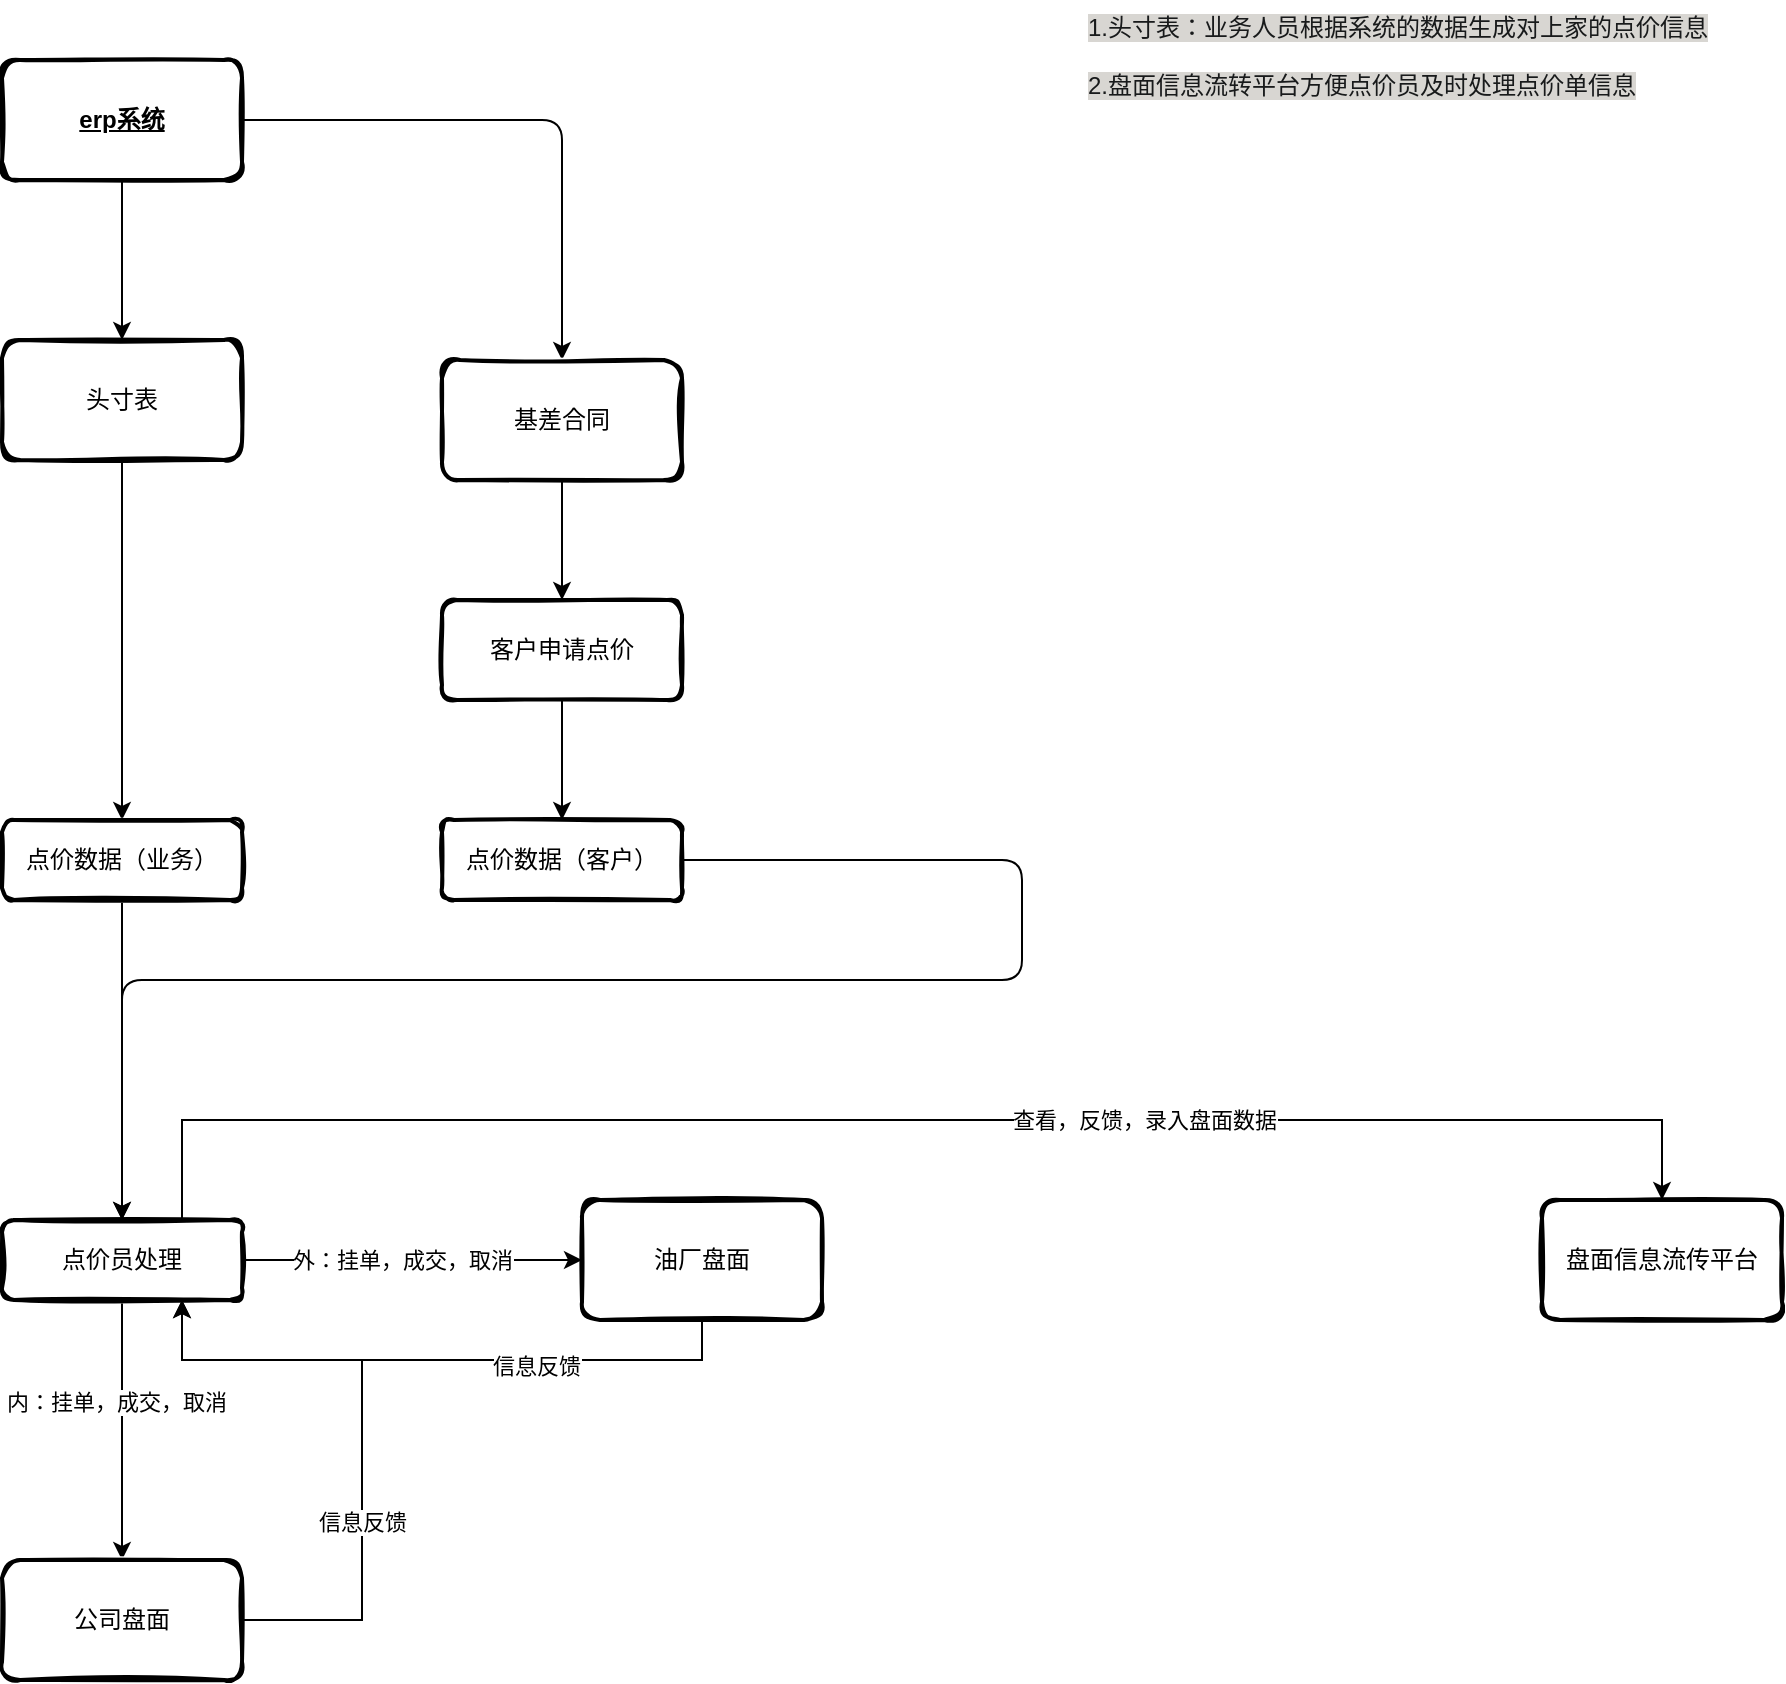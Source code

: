 <mxfile version="14.2.4" type="github">
  <diagram id="lXcrfVVGrMA9aEeiEGAd" name="Page-1">
    <mxGraphModel dx="1422" dy="716" grid="1" gridSize="10" guides="1" tooltips="1" connect="1" arrows="1" fold="1" page="1" pageScale="1" pageWidth="827" pageHeight="1169" math="0" shadow="0">
      <root>
        <mxCell id="0" />
        <mxCell id="1" parent="0" />
        <mxCell id="QCMrL3q-_LH4yGfjp8Oc-3" style="edgeStyle=orthogonalEdgeStyle;curved=0;rounded=1;sketch=0;orthogonalLoop=1;jettySize=auto;html=1;entryX=0.5;entryY=0;entryDx=0;entryDy=0;" parent="1" source="QCMrL3q-_LH4yGfjp8Oc-1" edge="1" target="QCMrL3q-_LH4yGfjp8Oc-4">
          <mxGeometry relative="1" as="geometry">
            <mxPoint x="220" y="490" as="targetPoint" />
          </mxGeometry>
        </mxCell>
        <mxCell id="QCMrL3q-_LH4yGfjp8Oc-22" style="edgeStyle=orthogonalEdgeStyle;curved=0;rounded=1;sketch=0;orthogonalLoop=1;jettySize=auto;html=1;entryX=0.5;entryY=0;entryDx=0;entryDy=0;" parent="1" source="QCMrL3q-_LH4yGfjp8Oc-1" target="QCMrL3q-_LH4yGfjp8Oc-20" edge="1">
          <mxGeometry relative="1" as="geometry" />
        </mxCell>
        <mxCell id="QCMrL3q-_LH4yGfjp8Oc-1" value="&lt;b&gt;&lt;u&gt;&lt;font color=&quot;#000000&quot;&gt;erp系统&lt;/font&gt;&lt;/u&gt;&lt;/b&gt;" style="rounded=1;whiteSpace=wrap;html=1;strokeWidth=2;fillWeight=4;hachureGap=8;hachureAngle=45;sketch=1;" parent="1" vertex="1">
          <mxGeometry x="160" y="210" width="120" height="60" as="geometry" />
        </mxCell>
        <mxCell id="QCMrL3q-_LH4yGfjp8Oc-13" style="edgeStyle=orthogonalEdgeStyle;curved=0;rounded=1;sketch=0;orthogonalLoop=1;jettySize=auto;html=1;entryX=0.5;entryY=0;entryDx=0;entryDy=0;" parent="1" source="QCMrL3q-_LH4yGfjp8Oc-4" target="QCMrL3q-_LH4yGfjp8Oc-7" edge="1">
          <mxGeometry relative="1" as="geometry" />
        </mxCell>
        <mxCell id="QCMrL3q-_LH4yGfjp8Oc-4" value="头寸表" style="rounded=1;whiteSpace=wrap;html=1;strokeWidth=2;fillWeight=4;hachureGap=8;hachureAngle=45;sketch=1;" parent="1" vertex="1">
          <mxGeometry x="160" y="350" width="120" height="60" as="geometry" />
        </mxCell>
        <mxCell id="QCMrL3q-_LH4yGfjp8Oc-14" style="edgeStyle=orthogonalEdgeStyle;curved=0;rounded=1;sketch=0;orthogonalLoop=1;jettySize=auto;html=1;entryX=0.5;entryY=0;entryDx=0;entryDy=0;" parent="1" source="QCMrL3q-_LH4yGfjp8Oc-7" target="QCMrL3q-_LH4yGfjp8Oc-10" edge="1">
          <mxGeometry relative="1" as="geometry" />
        </mxCell>
        <mxCell id="QCMrL3q-_LH4yGfjp8Oc-7" value="点价数据（业务）" style="rounded=1;whiteSpace=wrap;html=1;strokeWidth=2;fillWeight=4;hachureGap=8;hachureAngle=45;sketch=1;" parent="1" vertex="1">
          <mxGeometry x="160" y="590" width="120" height="40" as="geometry" />
        </mxCell>
        <mxCell id="onFKZqTKDnlbbtL8t5uv-3" style="edgeStyle=orthogonalEdgeStyle;rounded=0;orthogonalLoop=1;jettySize=auto;html=1;entryX=0.5;entryY=0;entryDx=0;entryDy=0;" edge="1" parent="1" source="QCMrL3q-_LH4yGfjp8Oc-10" target="QCMrL3q-_LH4yGfjp8Oc-29">
          <mxGeometry relative="1" as="geometry">
            <Array as="points">
              <mxPoint x="250" y="740" />
              <mxPoint x="990" y="740" />
            </Array>
          </mxGeometry>
        </mxCell>
        <mxCell id="onFKZqTKDnlbbtL8t5uv-4" value="查看，反馈，录入盘面数据" style="edgeLabel;html=1;align=center;verticalAlign=middle;resizable=0;points=[];" vertex="1" connectable="0" parent="onFKZqTKDnlbbtL8t5uv-3">
          <mxGeometry x="0.076" relative="1" as="geometry">
            <mxPoint x="84" as="offset" />
          </mxGeometry>
        </mxCell>
        <mxCell id="onFKZqTKDnlbbtL8t5uv-10" style="edgeStyle=orthogonalEdgeStyle;rounded=0;orthogonalLoop=1;jettySize=auto;html=1;" edge="1" parent="1" source="QCMrL3q-_LH4yGfjp8Oc-10" target="QCMrL3q-_LH4yGfjp8Oc-12">
          <mxGeometry relative="1" as="geometry" />
        </mxCell>
        <mxCell id="onFKZqTKDnlbbtL8t5uv-11" value="外：挂单，成交，取消" style="edgeLabel;html=1;align=center;verticalAlign=middle;resizable=0;points=[];" vertex="1" connectable="0" parent="onFKZqTKDnlbbtL8t5uv-10">
          <mxGeometry x="-0.235" y="1" relative="1" as="geometry">
            <mxPoint x="15" y="1" as="offset" />
          </mxGeometry>
        </mxCell>
        <mxCell id="onFKZqTKDnlbbtL8t5uv-14" style="edgeStyle=orthogonalEdgeStyle;rounded=0;orthogonalLoop=1;jettySize=auto;html=1;entryX=0.5;entryY=0;entryDx=0;entryDy=0;" edge="1" parent="1" source="QCMrL3q-_LH4yGfjp8Oc-10" target="QCMrL3q-_LH4yGfjp8Oc-16">
          <mxGeometry relative="1" as="geometry" />
        </mxCell>
        <mxCell id="onFKZqTKDnlbbtL8t5uv-15" value="内：挂单，成交，取消" style="edgeLabel;html=1;align=center;verticalAlign=middle;resizable=0;points=[];" vertex="1" connectable="0" parent="onFKZqTKDnlbbtL8t5uv-14">
          <mxGeometry x="-0.215" y="-3" relative="1" as="geometry">
            <mxPoint as="offset" />
          </mxGeometry>
        </mxCell>
        <mxCell id="QCMrL3q-_LH4yGfjp8Oc-10" value="点价员处理" style="rounded=1;whiteSpace=wrap;html=1;strokeWidth=2;fillWeight=4;hachureGap=8;hachureAngle=45;sketch=1;" parent="1" vertex="1">
          <mxGeometry x="160" y="790" width="120" height="40" as="geometry" />
        </mxCell>
        <mxCell id="onFKZqTKDnlbbtL8t5uv-21" style="edgeStyle=orthogonalEdgeStyle;rounded=0;orthogonalLoop=1;jettySize=auto;html=1;entryX=0.75;entryY=1;entryDx=0;entryDy=0;" edge="1" parent="1" source="QCMrL3q-_LH4yGfjp8Oc-12" target="QCMrL3q-_LH4yGfjp8Oc-10">
          <mxGeometry relative="1" as="geometry">
            <Array as="points">
              <mxPoint x="510" y="860" />
              <mxPoint x="250" y="860" />
            </Array>
          </mxGeometry>
        </mxCell>
        <mxCell id="onFKZqTKDnlbbtL8t5uv-24" value="信息反馈" style="edgeLabel;html=1;align=center;verticalAlign=middle;resizable=0;points=[];" vertex="1" connectable="0" parent="onFKZqTKDnlbbtL8t5uv-21">
          <mxGeometry x="-0.336" y="3" relative="1" as="geometry">
            <mxPoint as="offset" />
          </mxGeometry>
        </mxCell>
        <mxCell id="QCMrL3q-_LH4yGfjp8Oc-12" value="油厂盘面" style="rounded=1;whiteSpace=wrap;html=1;strokeWidth=2;fillWeight=4;hachureGap=8;hachureAngle=45;sketch=1;" parent="1" vertex="1">
          <mxGeometry x="450" y="780" width="120" height="60" as="geometry" />
        </mxCell>
        <mxCell id="onFKZqTKDnlbbtL8t5uv-22" style="edgeStyle=orthogonalEdgeStyle;rounded=0;orthogonalLoop=1;jettySize=auto;html=1;entryX=0.75;entryY=1;entryDx=0;entryDy=0;" edge="1" parent="1" source="QCMrL3q-_LH4yGfjp8Oc-16" target="QCMrL3q-_LH4yGfjp8Oc-10">
          <mxGeometry relative="1" as="geometry">
            <Array as="points">
              <mxPoint x="340" y="990" />
              <mxPoint x="340" y="860" />
              <mxPoint x="250" y="860" />
            </Array>
          </mxGeometry>
        </mxCell>
        <mxCell id="onFKZqTKDnlbbtL8t5uv-23" value="信息反馈" style="edgeLabel;html=1;align=center;verticalAlign=middle;resizable=0;points=[];" vertex="1" connectable="0" parent="onFKZqTKDnlbbtL8t5uv-22">
          <mxGeometry x="-0.297" relative="1" as="geometry">
            <mxPoint as="offset" />
          </mxGeometry>
        </mxCell>
        <mxCell id="QCMrL3q-_LH4yGfjp8Oc-16" value="公司盘面" style="rounded=1;whiteSpace=wrap;html=1;strokeWidth=2;fillWeight=4;hachureGap=8;hachureAngle=45;sketch=1;" parent="1" vertex="1">
          <mxGeometry x="160" y="960" width="120" height="60" as="geometry" />
        </mxCell>
        <mxCell id="QCMrL3q-_LH4yGfjp8Oc-23" style="edgeStyle=orthogonalEdgeStyle;curved=0;rounded=1;sketch=0;orthogonalLoop=1;jettySize=auto;html=1;" parent="1" source="QCMrL3q-_LH4yGfjp8Oc-20" target="QCMrL3q-_LH4yGfjp8Oc-24" edge="1">
          <mxGeometry relative="1" as="geometry">
            <mxPoint x="650" y="220" as="targetPoint" />
          </mxGeometry>
        </mxCell>
        <mxCell id="QCMrL3q-_LH4yGfjp8Oc-20" value="基差合同" style="rounded=1;whiteSpace=wrap;html=1;strokeWidth=2;fillWeight=4;hachureGap=8;hachureAngle=45;sketch=1;" parent="1" vertex="1">
          <mxGeometry x="380" y="360" width="120" height="60" as="geometry" />
        </mxCell>
        <mxCell id="onFKZqTKDnlbbtL8t5uv-6" style="edgeStyle=orthogonalEdgeStyle;rounded=0;orthogonalLoop=1;jettySize=auto;html=1;entryX=0.5;entryY=0;entryDx=0;entryDy=0;" edge="1" parent="1" source="QCMrL3q-_LH4yGfjp8Oc-24" target="QCMrL3q-_LH4yGfjp8Oc-26">
          <mxGeometry relative="1" as="geometry" />
        </mxCell>
        <mxCell id="QCMrL3q-_LH4yGfjp8Oc-24" value="客户申请点价" style="rounded=1;whiteSpace=wrap;html=1;strokeWidth=2;fillWeight=4;hachureGap=8;hachureAngle=45;sketch=1;" parent="1" vertex="1">
          <mxGeometry x="380" y="480" width="120" height="50" as="geometry" />
        </mxCell>
        <mxCell id="QCMrL3q-_LH4yGfjp8Oc-28" style="edgeStyle=orthogonalEdgeStyle;curved=0;rounded=1;sketch=0;orthogonalLoop=1;jettySize=auto;html=1;" parent="1" source="QCMrL3q-_LH4yGfjp8Oc-26" target="QCMrL3q-_LH4yGfjp8Oc-10" edge="1">
          <mxGeometry relative="1" as="geometry">
            <Array as="points">
              <mxPoint x="670" y="670" />
              <mxPoint x="220" y="670" />
            </Array>
          </mxGeometry>
        </mxCell>
        <mxCell id="QCMrL3q-_LH4yGfjp8Oc-26" value="点价数据（客户）" style="rounded=1;whiteSpace=wrap;html=1;strokeWidth=2;fillWeight=4;hachureGap=8;hachureAngle=45;sketch=1;" parent="1" vertex="1">
          <mxGeometry x="380" y="590" width="120" height="40" as="geometry" />
        </mxCell>
        <mxCell id="QCMrL3q-_LH4yGfjp8Oc-29" value="盘面信息流传平台" style="rounded=1;whiteSpace=wrap;html=1;strokeWidth=2;fillWeight=4;hachureGap=8;hachureAngle=45;sketch=1;fillColor=none;" parent="1" vertex="1">
          <mxGeometry x="930" y="780" width="120" height="60" as="geometry" />
        </mxCell>
        <mxCell id="onFKZqTKDnlbbtL8t5uv-18" value="&lt;span style=&quot;color: rgb(24 , 26 , 27) ; font-family: &amp;#34;helvetica&amp;#34; ; font-size: 12px ; font-style: normal ; font-weight: 400 ; letter-spacing: normal ; text-align: center ; text-indent: 0px ; text-transform: none ; word-spacing: 0px ; background-color: rgb(216 , 214 , 210) ; display: inline ; float: none&quot;&gt;1.头寸表：业务人员根据系统的数据生成对上家的点价信息&lt;br&gt;&lt;br&gt;2.盘面信息流转平台方便点价员及时处理点价单信息&lt;br&gt;&lt;/span&gt;" style="text;whiteSpace=wrap;html=1;" vertex="1" parent="1">
          <mxGeometry x="701" y="180" width="340" height="30" as="geometry" />
        </mxCell>
      </root>
    </mxGraphModel>
  </diagram>
</mxfile>
